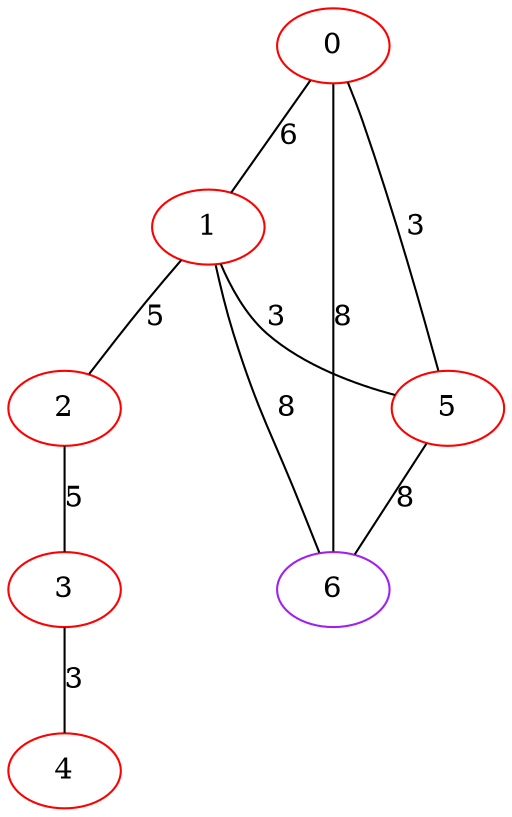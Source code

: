 graph "" {
0 [color=red, weight=1];
1 [color=red, weight=1];
2 [color=red, weight=1];
3 [color=red, weight=1];
4 [color=red, weight=1];
5 [color=red, weight=1];
6 [color=purple, weight=4];
0 -- 1  [key=0, label=6];
0 -- 5  [key=0, label=3];
0 -- 6  [key=0, label=8];
1 -- 2  [key=0, label=5];
1 -- 5  [key=0, label=3];
1 -- 6  [key=0, label=8];
2 -- 3  [key=0, label=5];
3 -- 4  [key=0, label=3];
5 -- 6  [key=0, label=8];
}
